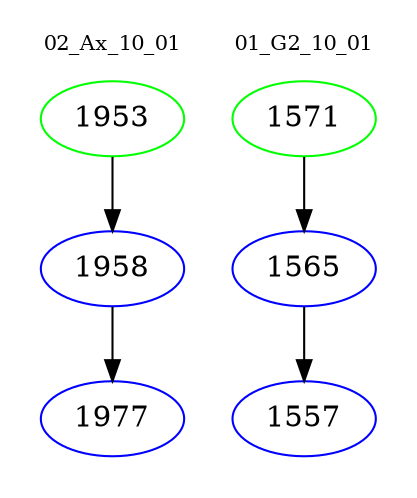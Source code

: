 digraph{
subgraph cluster_0 {
color = white
label = "02_Ax_10_01";
fontsize=10;
T0_1953 [label="1953", color="green"]
T0_1953 -> T0_1958 [color="black"]
T0_1958 [label="1958", color="blue"]
T0_1958 -> T0_1977 [color="black"]
T0_1977 [label="1977", color="blue"]
}
subgraph cluster_1 {
color = white
label = "01_G2_10_01";
fontsize=10;
T1_1571 [label="1571", color="green"]
T1_1571 -> T1_1565 [color="black"]
T1_1565 [label="1565", color="blue"]
T1_1565 -> T1_1557 [color="black"]
T1_1557 [label="1557", color="blue"]
}
}
